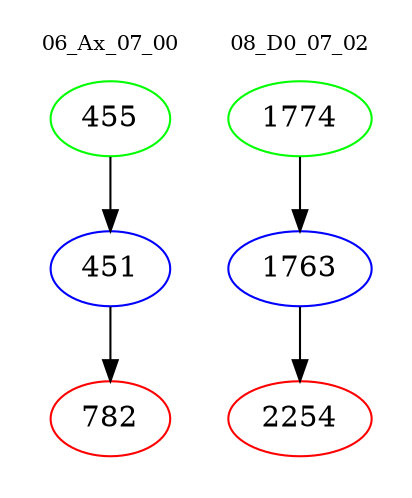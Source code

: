digraph{
subgraph cluster_0 {
color = white
label = "06_Ax_07_00";
fontsize=10;
T0_455 [label="455", color="green"]
T0_455 -> T0_451 [color="black"]
T0_451 [label="451", color="blue"]
T0_451 -> T0_782 [color="black"]
T0_782 [label="782", color="red"]
}
subgraph cluster_1 {
color = white
label = "08_D0_07_02";
fontsize=10;
T1_1774 [label="1774", color="green"]
T1_1774 -> T1_1763 [color="black"]
T1_1763 [label="1763", color="blue"]
T1_1763 -> T1_2254 [color="black"]
T1_2254 [label="2254", color="red"]
}
}
